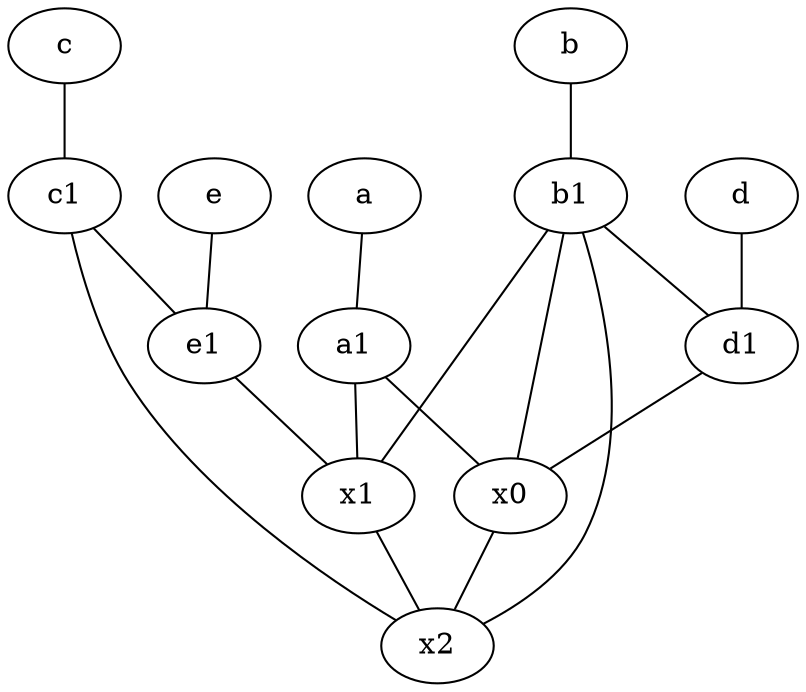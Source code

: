 graph {
	node [labelfontsize=50]
	a1 [labelfontsize=50 pos="8,3!"]
	b1 [labelfontsize=50 pos="9,4!"]
	b [labelfontsize=50 pos="10,4!"]
	e [labelfontsize=50 pos="7,9!"]
	c1 [labelfontsize=50 pos="4.5,3!"]
	d1 [labelfontsize=50 pos="3,5!"]
	a [labelfontsize=50 pos="8,2!"]
	x1 [labelfontsize=50]
	d [labelfontsize=50 pos="2,5!"]
	e1 [labelfontsize=50 pos="7,7!"]
	x2 [labelfontsize=50]
	x0 [labelfontsize=50]
	c [labelfontsize=50 pos="4.5,2!"]
	d -- d1
	b -- b1
	b1 -- d1
	x0 -- x2
	x1 -- x2
	c1 -- x2
	c -- c1
	e -- e1
	a -- a1
	b1 -- x0
	a1 -- x1
	b1 -- x1
	a1 -- x0
	b1 -- x2
	c1 -- e1
	e1 -- x1
	d1 -- x0
}
